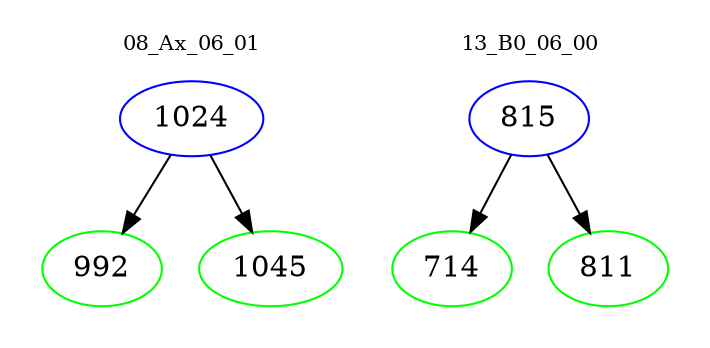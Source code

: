 digraph{
subgraph cluster_0 {
color = white
label = "08_Ax_06_01";
fontsize=10;
T0_1024 [label="1024", color="blue"]
T0_1024 -> T0_992 [color="black"]
T0_992 [label="992", color="green"]
T0_1024 -> T0_1045 [color="black"]
T0_1045 [label="1045", color="green"]
}
subgraph cluster_1 {
color = white
label = "13_B0_06_00";
fontsize=10;
T1_815 [label="815", color="blue"]
T1_815 -> T1_714 [color="black"]
T1_714 [label="714", color="green"]
T1_815 -> T1_811 [color="black"]
T1_811 [label="811", color="green"]
}
}
